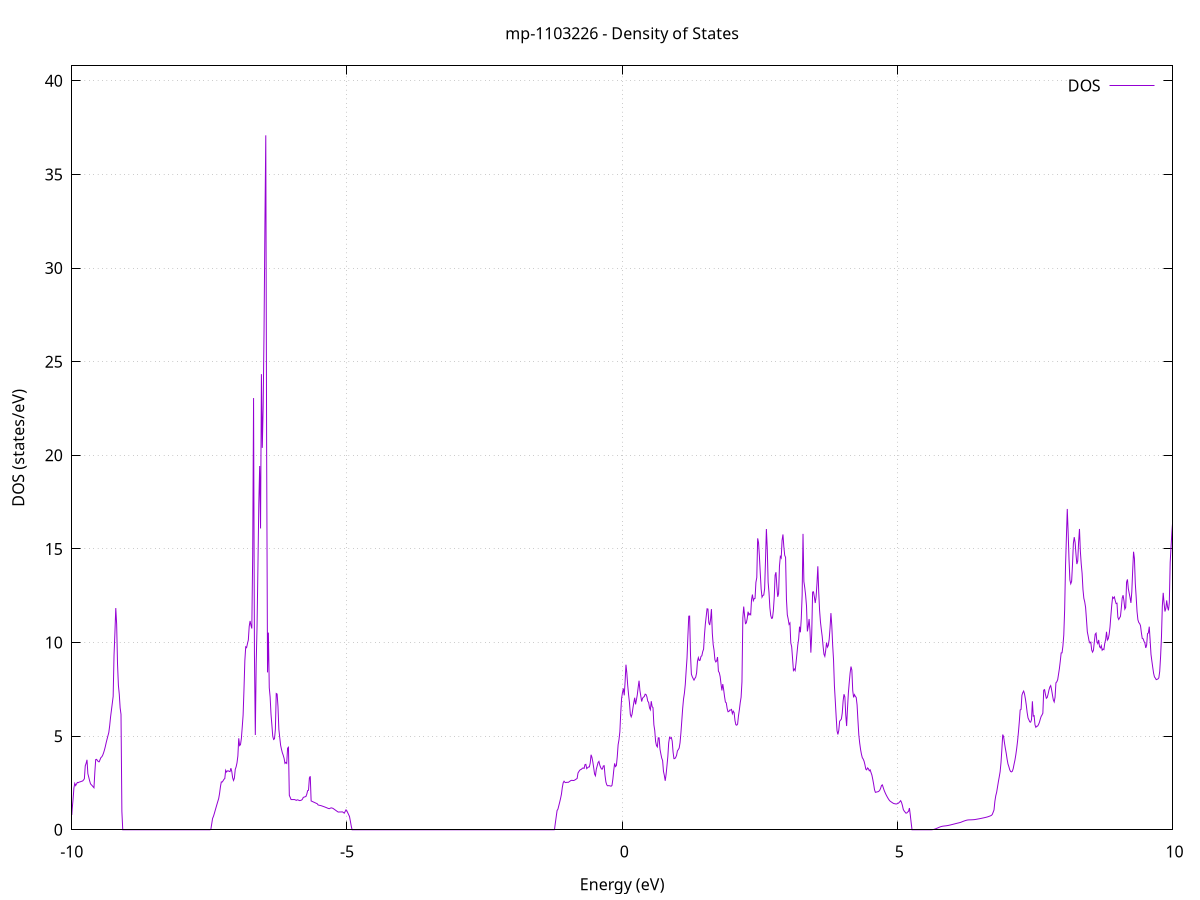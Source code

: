 set title 'mp-1103226 - Density of States'
set xlabel 'Energy (eV)'
set ylabel 'DOS (states/eV)'
set grid
set xrange [-10:10]
set yrange [0:40.800]
set xzeroaxis lt -1
set terminal png size 800,600
set output 'mp-1103226_dos_gnuplot.png'
plot '-' using 1:2 with lines title 'DOS'
-18.835700 0.000000
-18.819900 0.000000
-18.804000 0.000000
-18.788200 0.000000
-18.772300 0.000000
-18.756500 0.000000
-18.740700 0.000000
-18.724800 0.000000
-18.709000 0.000000
-18.693100 0.000000
-18.677300 0.000000
-18.661400 0.000000
-18.645600 0.000000
-18.629700 0.000000
-18.613900 0.000000
-18.598000 0.000000
-18.582200 0.000000
-18.566300 0.000000
-18.550500 0.000000
-18.534600 0.000000
-18.518800 0.000000
-18.503000 0.000000
-18.487100 0.000000
-18.471300 0.000000
-18.455400 0.000000
-18.439600 0.000000
-18.423700 0.000000
-18.407900 0.000000
-18.392000 0.000000
-18.376200 0.000000
-18.360300 0.000000
-18.344500 0.000000
-18.328600 0.000000
-18.312800 0.000000
-18.296900 0.000000
-18.281100 0.000000
-18.265200 0.000000
-18.249400 0.000000
-18.233600 0.000000
-18.217700 0.000000
-18.201900 0.000000
-18.186000 0.000000
-18.170200 0.000000
-18.154300 0.000000
-18.138500 0.000000
-18.122600 0.000000
-18.106800 0.000000
-18.090900 0.000000
-18.075100 0.000000
-18.059200 0.000000
-18.043400 0.000000
-18.027500 0.000000
-18.011700 0.000000
-17.995900 0.000000
-17.980000 0.000000
-17.964200 0.000000
-17.948300 0.000000
-17.932500 0.000000
-17.916600 0.000000
-17.900800 0.000000
-17.884900 0.000000
-17.869100 0.000000
-17.853200 0.000000
-17.837400 0.000000
-17.821500 0.000000
-17.805700 0.000000
-17.789800 0.000000
-17.774000 0.000000
-17.758200 0.000000
-17.742300 0.000000
-17.726500 0.000000
-17.710600 0.000000
-17.694800 0.000000
-17.678900 0.000000
-17.663100 0.000000
-17.647200 0.000000
-17.631400 0.000000
-17.615500 0.000000
-17.599700 0.000000
-17.583800 0.000000
-17.568000 0.000000
-17.552100 0.000000
-17.536300 0.000000
-17.520400 0.000000
-17.504600 0.000000
-17.488800 0.000000
-17.472900 0.000000
-17.457100 0.000000
-17.441200 0.000000
-17.425400 0.000000
-17.409500 0.000000
-17.393700 2.928800
-17.377800 44.046900
-17.362000 61.046200
-17.346100 76.890500
-17.330300 90.731800
-17.314400 94.679200
-17.298600 87.419400
-17.282700 48.438400
-17.266900 78.795900
-17.251100 110.545700
-17.235200 166.206200
-17.219400 251.821200
-17.203500 87.209200
-17.187700 87.156700
-17.171800 81.493800
-17.156000 119.055600
-17.140100 35.251300
-17.124300 0.000000
-17.108400 0.000000
-17.092600 0.000000
-17.076700 0.000000
-17.060900 0.000000
-17.045000 0.000000
-17.029200 0.000000
-17.013400 0.000000
-16.997500 0.000000
-16.981700 0.000000
-16.965800 0.000000
-16.950000 0.000000
-16.934100 0.000000
-16.918300 0.000000
-16.902400 0.000000
-16.886600 0.000000
-16.870700 0.000000
-16.854900 0.000000
-16.839000 0.000000
-16.823200 0.000000
-16.807300 0.000000
-16.791500 0.000000
-16.775600 0.000000
-16.759800 0.000000
-16.744000 0.000000
-16.728100 0.000000
-16.712300 0.000000
-16.696400 0.000000
-16.680600 0.000000
-16.664700 0.000000
-16.648900 0.000000
-16.633000 0.000000
-16.617200 0.000000
-16.601300 0.000000
-16.585500 0.000000
-16.569600 0.000000
-16.553800 0.000000
-16.537900 0.000000
-16.522100 0.000000
-16.506300 0.000000
-16.490400 0.000000
-16.474600 0.000000
-16.458700 0.000000
-16.442900 0.000000
-16.427000 0.000000
-16.411200 0.000000
-16.395300 0.000000
-16.379500 0.000000
-16.363600 0.000000
-16.347800 0.000000
-16.331900 0.000000
-16.316100 0.000000
-16.300200 0.000000
-16.284400 0.000000
-16.268600 0.000000
-16.252700 0.000000
-16.236900 0.000000
-16.221000 0.000000
-16.205200 0.000000
-16.189300 0.000000
-16.173500 0.000000
-16.157600 0.000000
-16.141800 0.000000
-16.125900 0.000000
-16.110100 0.000000
-16.094200 0.000000
-16.078400 0.000000
-16.062500 0.000000
-16.046700 0.000000
-16.030900 0.000000
-16.015000 0.000000
-15.999200 0.000000
-15.983300 0.000000
-15.967500 0.000000
-15.951600 0.000000
-15.935800 0.000000
-15.919900 0.000000
-15.904100 0.000000
-15.888200 0.000000
-15.872400 0.000000
-15.856500 0.000000
-15.840700 0.000000
-15.824800 0.000000
-15.809000 0.000000
-15.793100 0.000000
-15.777300 0.000000
-15.761500 0.000000
-15.745600 0.000000
-15.729800 0.000000
-15.713900 0.000000
-15.698100 0.000000
-15.682200 0.000000
-15.666400 0.000000
-15.650500 0.000000
-15.634700 0.000000
-15.618800 0.000000
-15.603000 0.000000
-15.587100 0.000000
-15.571300 0.000000
-15.555400 0.000000
-15.539600 0.000000
-15.523800 0.000000
-15.507900 0.000000
-15.492100 0.000000
-15.476200 0.000000
-15.460400 0.000000
-15.444500 0.000000
-15.428700 0.000000
-15.412800 0.000000
-15.397000 0.000000
-15.381100 0.000000
-15.365300 0.000000
-15.349400 0.000000
-15.333600 0.000000
-15.317700 0.000000
-15.301900 0.000000
-15.286100 0.000000
-15.270200 0.000000
-15.254400 0.000000
-15.238500 0.000000
-15.222700 0.000000
-15.206800 0.000000
-15.191000 0.000000
-15.175100 0.000000
-15.159300 0.000000
-15.143400 0.000000
-15.127600 0.000000
-15.111700 0.000000
-15.095900 0.000000
-15.080000 0.000000
-15.064200 0.000000
-15.048300 0.000000
-15.032500 0.000000
-15.016700 0.000000
-15.000800 0.000000
-14.985000 0.000000
-14.969100 0.000000
-14.953300 0.000000
-14.937400 0.000000
-14.921600 0.000000
-14.905700 0.000000
-14.889900 0.000000
-14.874000 0.000000
-14.858200 0.000000
-14.842300 0.000000
-14.826500 0.000000
-14.810600 0.000000
-14.794800 0.000000
-14.779000 0.000000
-14.763100 0.000000
-14.747300 0.000000
-14.731400 0.000000
-14.715600 0.000000
-14.699700 0.000000
-14.683900 0.000000
-14.668000 0.000000
-14.652200 0.000000
-14.636300 0.000000
-14.620500 0.000000
-14.604600 0.000000
-14.588800 0.000000
-14.572900 0.000000
-14.557100 0.000000
-14.541300 0.000000
-14.525400 0.000000
-14.509600 0.000000
-14.493700 0.000000
-14.477900 0.000000
-14.462000 0.000000
-14.446200 0.000000
-14.430300 0.000000
-14.414500 0.000000
-14.398600 0.000000
-14.382800 0.000000
-14.366900 0.000000
-14.351100 0.000000
-14.335200 0.000000
-14.319400 0.000000
-14.303600 0.000000
-14.287700 0.000000
-14.271900 0.000000
-14.256000 0.000000
-14.240200 0.000000
-14.224300 0.000000
-14.208500 0.000000
-14.192600 0.000000
-14.176800 0.000000
-14.160900 0.000000
-14.145100 0.000000
-14.129200 0.000000
-14.113400 0.000000
-14.097500 0.000000
-14.081700 0.000000
-14.065800 0.000000
-14.050000 0.000000
-14.034200 0.000000
-14.018300 0.000000
-14.002500 0.000000
-13.986600 0.000000
-13.970800 0.000000
-13.954900 0.000000
-13.939100 0.000000
-13.923200 0.000000
-13.907400 0.000000
-13.891500 0.000000
-13.875700 0.000000
-13.859800 0.000000
-13.844000 0.000000
-13.828100 0.000000
-13.812300 0.000000
-13.796500 0.000000
-13.780600 0.000000
-13.764800 0.000000
-13.748900 0.000000
-13.733100 0.000000
-13.717200 0.000000
-13.701400 0.000000
-13.685500 0.000000
-13.669700 0.000000
-13.653800 0.000000
-13.638000 0.000000
-13.622100 0.000000
-13.606300 0.000000
-13.590400 0.000000
-13.574600 0.000000
-13.558800 0.000000
-13.542900 0.000000
-13.527100 0.000000
-13.511200 0.000000
-13.495400 0.000000
-13.479500 0.000000
-13.463700 0.000000
-13.447800 0.000000
-13.432000 0.000000
-13.416100 0.000000
-13.400300 0.000000
-13.384400 0.000000
-13.368600 0.000000
-13.352700 0.000000
-13.336900 0.000000
-13.321000 0.000000
-13.305200 0.000000
-13.289400 0.000000
-13.273500 0.000000
-13.257700 0.000000
-13.241800 0.000000
-13.226000 0.000000
-13.210100 0.000000
-13.194300 0.000000
-13.178400 0.000000
-13.162600 0.000000
-13.146700 0.000000
-13.130900 0.000000
-13.115000 0.000000
-13.099200 0.000000
-13.083300 0.000000
-13.067500 0.000000
-13.051700 0.000000
-13.035800 0.000000
-13.020000 0.000000
-13.004100 0.000000
-12.988300 0.000000
-12.972400 0.000000
-12.956600 0.000000
-12.940700 0.000000
-12.924900 0.000000
-12.909000 0.000000
-12.893200 0.000000
-12.877300 0.000000
-12.861500 0.000000
-12.845600 0.000000
-12.829800 0.000000
-12.814000 0.000000
-12.798100 0.000000
-12.782300 0.000000
-12.766400 0.000000
-12.750600 0.000000
-12.734700 0.000000
-12.718900 0.000000
-12.703000 0.000000
-12.687200 0.000000
-12.671300 0.000000
-12.655500 0.000000
-12.639600 0.000000
-12.623800 0.000000
-12.607900 0.000000
-12.592100 0.000000
-12.576200 0.000000
-12.560400 0.000000
-12.544600 0.000000
-12.528700 0.000000
-12.512900 0.000000
-12.497000 0.000000
-12.481200 0.000000
-12.465300 0.000000
-12.449500 0.000000
-12.433600 0.000000
-12.417800 0.000000
-12.401900 0.000000
-12.386100 0.000000
-12.370200 0.000000
-12.354400 0.000000
-12.338500 0.000000
-12.322700 0.000000
-12.306900 0.000000
-12.291000 0.000000
-12.275200 0.000000
-12.259300 0.000000
-12.243500 0.000000
-12.227600 0.000000
-12.211800 0.000000
-12.195900 0.000000
-12.180100 0.000000
-12.164200 0.000000
-12.148400 0.000000
-12.132500 0.000000
-12.116700 0.000000
-12.100800 0.000000
-12.085000 0.000000
-12.069200 0.000000
-12.053300 0.000000
-12.037500 0.000000
-12.021600 0.000000
-12.005800 0.000000
-11.989900 0.000000
-11.974100 0.000000
-11.958200 0.000000
-11.942400 0.000000
-11.926500 0.000000
-11.910700 0.000000
-11.894800 0.000000
-11.879000 0.000000
-11.863100 0.000000
-11.847300 0.000000
-11.831500 0.000000
-11.815600 0.000000
-11.799800 0.000000
-11.783900 0.000000
-11.768100 0.000000
-11.752200 0.000000
-11.736400 0.000000
-11.720500 0.000000
-11.704700 0.000000
-11.688800 0.000000
-11.673000 0.000000
-11.657100 0.000000
-11.641300 0.000000
-11.625400 0.000000
-11.609600 0.000000
-11.593700 0.000000
-11.577900 0.000000
-11.562100 0.000000
-11.546200 0.000000
-11.530400 0.000000
-11.514500 0.000000
-11.498700 0.000000
-11.482800 0.000000
-11.467000 0.000000
-11.451100 0.000000
-11.435300 0.000000
-11.419400 0.000000
-11.403600 0.000000
-11.387700 0.000000
-11.371900 0.000000
-11.356000 0.000000
-11.340200 0.000000
-11.324400 0.000000
-11.308500 0.000000
-11.292700 0.000000
-11.276800 0.000000
-11.261000 0.000000
-11.245100 0.000000
-11.229300 0.000000
-11.213400 0.000000
-11.197600 0.000000
-11.181700 0.000000
-11.165900 0.000000
-11.150000 0.000000
-11.134200 0.000000
-11.118300 0.000000
-11.102500 0.000000
-11.086700 0.000000
-11.070800 0.000000
-11.055000 0.000000
-11.039100 0.000000
-11.023300 0.000000
-11.007400 0.000000
-10.991600 0.000000
-10.975700 0.000000
-10.959900 0.000000
-10.944000 0.000000
-10.928200 0.000000
-10.912300 0.000000
-10.896500 0.000000
-10.880600 0.000000
-10.864800 0.000000
-10.848900 0.000000
-10.833100 0.000000
-10.817300 0.000000
-10.801400 0.000000
-10.785600 0.000000
-10.769700 0.000000
-10.753900 0.000000
-10.738000 0.000000
-10.722200 0.000000
-10.706300 0.000000
-10.690500 0.000000
-10.674600 0.000000
-10.658800 0.000000
-10.642900 0.000000
-10.627100 0.000000
-10.611200 0.000000
-10.595400 0.000000
-10.579600 0.000000
-10.563700 0.000000
-10.547900 0.000000
-10.532000 0.000000
-10.516200 0.000000
-10.500300 0.000000
-10.484500 0.000000
-10.468600 0.000000
-10.452800 0.000000
-10.436900 0.000000
-10.421100 0.000000
-10.405200 0.000000
-10.389400 0.000000
-10.373500 0.000000
-10.357700 0.000000
-10.341900 0.000000
-10.326000 0.000000
-10.310200 0.000000
-10.294300 0.000000
-10.278500 0.000000
-10.262600 0.000000
-10.246800 0.000000
-10.230900 0.000000
-10.215100 0.000000
-10.199200 0.000000
-10.183400 0.000000
-10.167500 0.000000
-10.151700 0.000000
-10.135800 0.000000
-10.120000 0.000000
-10.104200 0.000000
-10.088300 0.000000
-10.072500 0.000000
-10.056600 0.000000
-10.040800 0.000000
-10.024900 0.000000
-10.009100 0.380600
-9.993200 1.099700
-9.977400 1.610700
-9.961500 2.229300
-9.945700 2.476300
-9.929800 2.363500
-9.914000 2.448900
-9.898100 2.528500
-9.882300 2.515900
-9.866400 2.547000
-9.850600 2.557100
-9.834800 2.575200
-9.818900 2.592300
-9.803100 2.606700
-9.787200 2.657000
-9.771400 2.725000
-9.755500 3.415800
-9.739700 3.548200
-9.723800 3.737000
-9.708000 2.998200
-9.692100 2.811300
-9.676300 2.619000
-9.660400 2.456200
-9.644600 2.402900
-9.628700 2.355200
-9.612900 2.296700
-9.597100 2.244700
-9.581200 3.077800
-9.565400 3.749800
-9.549500 3.761300
-9.533700 3.695900
-9.517800 3.638500
-9.502000 3.630600
-9.486100 3.747600
-9.470300 3.857600
-9.454400 3.897800
-9.438600 3.981200
-9.422700 4.106800
-9.406900 4.258600
-9.391000 4.442500
-9.375200 4.651300
-9.359400 4.838000
-9.343500 5.018100
-9.327700 5.191100
-9.311800 5.552100
-9.296000 6.012200
-9.280100 6.382900
-9.264300 6.748300
-9.248400 7.126100
-9.232600 9.317300
-9.216700 10.501200
-9.200900 11.841700
-9.185000 10.981900
-9.169200 8.864300
-9.153300 7.719800
-9.137500 7.244900
-9.121600 6.513200
-9.105800 6.162700
-9.090000 0.983400
-9.074100 0.000000
-9.058300 0.000000
-9.042400 0.000000
-9.026600 0.000000
-9.010700 0.000000
-8.994900 0.000000
-8.979000 0.000000
-8.963200 0.000000
-8.947300 0.000000
-8.931500 0.000000
-8.915600 0.000000
-8.899800 0.000000
-8.883900 0.000000
-8.868100 0.000000
-8.852300 0.000000
-8.836400 0.000000
-8.820600 0.000000
-8.804700 0.000000
-8.788900 0.000000
-8.773000 0.000000
-8.757200 0.000000
-8.741300 0.000000
-8.725500 0.000000
-8.709600 0.000000
-8.693800 0.000000
-8.677900 0.000000
-8.662100 0.000000
-8.646200 0.000000
-8.630400 0.000000
-8.614600 0.000000
-8.598700 0.000000
-8.582900 0.000000
-8.567000 0.000000
-8.551200 0.000000
-8.535300 0.000000
-8.519500 0.000000
-8.503600 0.000000
-8.487800 0.000000
-8.471900 0.000000
-8.456100 0.000000
-8.440200 0.000000
-8.424400 0.000000
-8.408500 0.000000
-8.392700 0.000000
-8.376800 0.000000
-8.361000 0.000000
-8.345200 0.000000
-8.329300 0.000000
-8.313500 0.000000
-8.297600 0.000000
-8.281800 0.000000
-8.265900 0.000000
-8.250100 0.000000
-8.234200 0.000000
-8.218400 0.000000
-8.202500 0.000000
-8.186700 0.000000
-8.170800 0.000000
-8.155000 0.000000
-8.139100 0.000000
-8.123300 0.000000
-8.107500 0.000000
-8.091600 0.000000
-8.075800 0.000000
-8.059900 0.000000
-8.044100 0.000000
-8.028200 0.000000
-8.012400 0.000000
-7.996500 0.000000
-7.980700 0.000000
-7.964800 0.000000
-7.949000 0.000000
-7.933100 0.000000
-7.917300 0.000000
-7.901400 0.000000
-7.885600 0.000000
-7.869800 0.000000
-7.853900 0.000000
-7.838100 0.000000
-7.822200 0.000000
-7.806400 0.000000
-7.790500 0.000000
-7.774700 0.000000
-7.758800 0.000000
-7.743000 0.000000
-7.727100 0.000000
-7.711300 0.000000
-7.695400 0.000000
-7.679600 0.000000
-7.663700 0.000000
-7.647900 0.000000
-7.632100 0.000000
-7.616200 0.000000
-7.600400 0.000000
-7.584500 0.000000
-7.568700 0.000000
-7.552800 0.000000
-7.537000 0.000000
-7.521100 0.000000
-7.505300 0.000000
-7.489400 0.000000
-7.473600 0.023700
-7.457700 0.310900
-7.441900 0.605300
-7.426000 0.717200
-7.410200 0.867200
-7.394300 1.034100
-7.378500 1.196900
-7.362700 1.356600
-7.346800 1.514400
-7.331000 1.668300
-7.315100 1.936400
-7.299300 2.295800
-7.283400 2.555000
-7.267600 2.548800
-7.251700 2.613500
-7.235900 2.694400
-7.220000 2.736200
-7.204200 3.177700
-7.188300 3.086000
-7.172500 3.145400
-7.156600 3.147500
-7.140800 3.119100
-7.125000 3.105700
-7.109100 3.290200
-7.093300 3.116100
-7.077400 2.779800
-7.061600 2.633600
-7.045700 2.755900
-7.029900 3.222600
-7.014000 3.363600
-6.998200 3.575200
-6.982300 3.942600
-6.966500 4.886600
-6.950600 4.497500
-6.934800 4.544900
-6.918900 4.874100
-6.903100 5.478900
-6.887300 6.122300
-6.871400 7.491800
-6.855600 9.032800
-6.839700 9.769200
-6.823900 9.729200
-6.808000 9.946800
-6.792200 10.135600
-6.776300 10.859700
-6.760500 11.153500
-6.744600 10.918700
-6.728800 10.750500
-6.712900 14.737000
-6.697100 23.058000
-6.681200 9.345100
-6.665400 5.063100
-6.649500 8.890300
-6.633700 10.889200
-6.617900 14.043800
-6.602000 17.413200
-6.586200 19.427700
-6.570300 16.092200
-6.554500 24.334100
-6.538600 20.397500
-6.522800 22.553100
-6.506900 26.643700
-6.491100 32.271300
-6.475200 37.090700
-6.459400 20.146200
-6.443500 8.405200
-6.427700 10.529300
-6.411800 7.588000
-6.396000 7.086800
-6.380200 6.170500
-6.364300 5.597600
-6.348500 4.990700
-6.332600 4.822400
-6.316800 4.861100
-6.300900 5.369700
-6.285100 7.279300
-6.269200 7.249800
-6.253400 6.573400
-6.237500 5.363700
-6.221700 4.934700
-6.205800 4.516700
-6.190000 4.297700
-6.174100 4.111400
-6.158300 3.979300
-6.142500 3.815500
-6.126600 3.546400
-6.110800 3.595600
-6.094900 3.547800
-6.079100 4.356800
-6.063200 4.407100
-6.047400 1.836100
-6.031500 1.730500
-6.015700 1.614300
-5.999800 1.613200
-5.984000 1.613700
-5.968100 1.614100
-5.952300 1.614400
-5.936400 1.593400
-5.920600 1.571500
-5.904800 1.598300
-5.888900 1.591600
-5.873100 1.571900
-5.857200 1.556400
-5.841400 1.570400
-5.825500 1.586300
-5.809700 1.629400
-5.793800 1.729700
-5.778000 1.745600
-5.762100 1.761400
-5.746300 1.777200
-5.730400 1.896300
-5.714600 2.090500
-5.698700 2.112200
-5.682900 2.770100
-5.667000 2.858100
-5.651200 1.540300
-5.635400 1.518900
-5.619500 1.497500
-5.603700 1.476100
-5.587800 1.454700
-5.572000 1.433300
-5.556100 1.411900
-5.540300 1.390600
-5.524400 1.326200
-5.508600 1.312800
-5.492700 1.303400
-5.476900 1.293900
-5.461000 1.278100
-5.445200 1.261400
-5.429300 1.244800
-5.413500 1.228100
-5.397700 1.211200
-5.381800 1.191800
-5.366000 1.172300
-5.350100 1.152900
-5.334300 1.133400
-5.318400 1.127800
-5.302600 1.153700
-5.286700 1.172200
-5.270900 1.158900
-5.255000 1.144500
-5.239200 1.111300
-5.223300 1.078200
-5.207500 1.045000
-5.191600 1.011900
-5.175800 0.978700
-5.160000 0.947700
-5.144100 0.949100
-5.128300 0.950600
-5.112400 0.952000
-5.096600 0.953400
-5.080700 0.954900
-5.064900 0.920900
-5.049000 0.886300
-5.033200 0.975800
-5.017300 1.065300
-5.001500 1.007300
-4.985600 0.907700
-4.969800 0.808100
-4.953900 0.708500
-4.938100 0.456900
-4.922200 0.194600
-4.906400 0.000000
-4.890600 0.000000
-4.874700 0.000000
-4.858900 0.000000
-4.843000 0.000000
-4.827200 0.000000
-4.811300 0.000000
-4.795500 0.000000
-4.779600 0.000000
-4.763800 0.000000
-4.747900 0.000000
-4.732100 0.000000
-4.716200 0.000000
-4.700400 0.000000
-4.684500 0.000000
-4.668700 0.000000
-4.652900 0.000000
-4.637000 0.000000
-4.621200 0.000000
-4.605300 0.000000
-4.589500 0.000000
-4.573600 0.000000
-4.557800 0.000000
-4.541900 0.000000
-4.526100 0.000000
-4.510200 0.000000
-4.494400 0.000000
-4.478500 0.000000
-4.462700 0.000000
-4.446800 0.000000
-4.431000 0.000000
-4.415200 0.000000
-4.399300 0.000000
-4.383500 0.000000
-4.367600 0.000000
-4.351800 0.000000
-4.335900 0.000000
-4.320100 0.000000
-4.304200 0.000000
-4.288400 0.000000
-4.272500 0.000000
-4.256700 0.000000
-4.240800 0.000000
-4.225000 0.000000
-4.209100 0.000000
-4.193300 0.000000
-4.177400 0.000000
-4.161600 0.000000
-4.145800 0.000000
-4.129900 0.000000
-4.114100 0.000000
-4.098200 0.000000
-4.082400 0.000000
-4.066500 0.000000
-4.050700 0.000000
-4.034800 0.000000
-4.019000 0.000000
-4.003100 0.000000
-3.987300 0.000000
-3.971400 0.000000
-3.955600 0.000000
-3.939700 0.000000
-3.923900 0.000000
-3.908100 0.000000
-3.892200 0.000000
-3.876400 0.000000
-3.860500 0.000000
-3.844700 0.000000
-3.828800 0.000000
-3.813000 0.000000
-3.797100 0.000000
-3.781300 0.000000
-3.765400 0.000000
-3.749600 0.000000
-3.733700 0.000000
-3.717900 0.000000
-3.702000 0.000000
-3.686200 0.000000
-3.670400 0.000000
-3.654500 0.000000
-3.638700 0.000000
-3.622800 0.000000
-3.607000 0.000000
-3.591100 0.000000
-3.575300 0.000000
-3.559400 0.000000
-3.543600 0.000000
-3.527700 0.000000
-3.511900 0.000000
-3.496000 0.000000
-3.480200 0.000000
-3.464300 0.000000
-3.448500 0.000000
-3.432700 0.000000
-3.416800 0.000000
-3.401000 0.000000
-3.385100 0.000000
-3.369300 0.000000
-3.353400 0.000000
-3.337600 0.000000
-3.321700 0.000000
-3.305900 0.000000
-3.290000 0.000000
-3.274200 0.000000
-3.258300 0.000000
-3.242500 0.000000
-3.226600 0.000000
-3.210800 0.000000
-3.194900 0.000000
-3.179100 0.000000
-3.163300 0.000000
-3.147400 0.000000
-3.131600 0.000000
-3.115700 0.000000
-3.099900 0.000000
-3.084000 0.000000
-3.068200 0.000000
-3.052300 0.000000
-3.036500 0.000000
-3.020600 0.000000
-3.004800 0.000000
-2.988900 0.000000
-2.973100 0.000000
-2.957200 0.000000
-2.941400 0.000000
-2.925600 0.000000
-2.909700 0.000000
-2.893900 0.000000
-2.878000 0.000000
-2.862200 0.000000
-2.846300 0.000000
-2.830500 0.000000
-2.814600 0.000000
-2.798800 0.000000
-2.782900 0.000000
-2.767100 0.000000
-2.751200 0.000000
-2.735400 0.000000
-2.719500 0.000000
-2.703700 0.000000
-2.687900 0.000000
-2.672000 0.000000
-2.656200 0.000000
-2.640300 0.000000
-2.624500 0.000000
-2.608600 0.000000
-2.592800 0.000000
-2.576900 0.000000
-2.561100 0.000000
-2.545200 0.000000
-2.529400 0.000000
-2.513500 0.000000
-2.497700 0.000000
-2.481800 0.000000
-2.466000 0.000000
-2.450100 0.000000
-2.434300 0.000000
-2.418500 0.000000
-2.402600 0.000000
-2.386800 0.000000
-2.370900 0.000000
-2.355100 0.000000
-2.339200 0.000000
-2.323400 0.000000
-2.307500 0.000000
-2.291700 0.000000
-2.275800 0.000000
-2.260000 0.000000
-2.244100 0.000000
-2.228300 0.000000
-2.212400 0.000000
-2.196600 0.000000
-2.180800 0.000000
-2.164900 0.000000
-2.149100 0.000000
-2.133200 0.000000
-2.117400 0.000000
-2.101500 0.000000
-2.085700 0.000000
-2.069800 0.000000
-2.054000 0.000000
-2.038100 0.000000
-2.022300 0.000000
-2.006400 0.000000
-1.990600 0.000000
-1.974700 0.000000
-1.958900 0.000000
-1.943100 0.000000
-1.927200 0.000000
-1.911400 0.000000
-1.895500 0.000000
-1.879700 0.000000
-1.863800 0.000000
-1.848000 0.000000
-1.832100 0.000000
-1.816300 0.000000
-1.800400 0.000000
-1.784600 0.000000
-1.768700 0.000000
-1.752900 0.000000
-1.737000 0.000000
-1.721200 0.000000
-1.705400 0.000000
-1.689500 0.000000
-1.673700 0.000000
-1.657800 0.000000
-1.642000 0.000000
-1.626100 0.000000
-1.610300 0.000000
-1.594400 0.000000
-1.578600 0.000000
-1.562700 0.000000
-1.546900 0.000000
-1.531000 0.000000
-1.515200 0.000000
-1.499300 0.000000
-1.483500 0.000000
-1.467600 0.000000
-1.451800 0.000000
-1.436000 0.000000
-1.420100 0.000000
-1.404300 0.000000
-1.388400 0.000000
-1.372600 0.000000
-1.356700 0.000000
-1.340900 0.000000
-1.325000 0.000000
-1.309200 0.000000
-1.293300 0.000000
-1.277500 0.000000
-1.261600 0.000000
-1.245800 0.000000
-1.229900 0.004300
-1.214100 0.350800
-1.198300 0.689200
-1.182400 1.025400
-1.166600 1.104100
-1.150700 1.289300
-1.134900 1.472400
-1.119000 1.672200
-1.103200 1.898700
-1.087300 2.257600
-1.071500 2.509100
-1.055600 2.594400
-1.039800 2.535000
-1.023900 2.518600
-1.008100 2.535200
-0.992200 2.534300
-0.976400 2.536100
-0.960600 2.569700
-0.944700 2.603000
-0.928900 2.632600
-0.913000 2.643300
-0.897200 2.633200
-0.881300 2.631100
-0.865500 2.649100
-0.849600 2.677600
-0.833800 2.709200
-0.817900 2.742600
-0.802100 3.032600
-0.786200 3.110300
-0.770400 3.180100
-0.754500 3.214400
-0.738700 3.233500
-0.722800 3.288100
-0.707000 3.299300
-0.691200 3.278600
-0.675300 3.478400
-0.659500 3.494500
-0.643600 3.266300
-0.627800 3.312600
-0.611900 3.352900
-0.596100 3.357600
-0.580200 3.561600
-0.564400 4.006900
-0.548500 3.864500
-0.532700 3.619700
-0.516800 3.312000
-0.501000 2.977400
-0.485100 2.884500
-0.469300 3.236000
-0.453500 3.409200
-0.437600 3.589400
-0.421800 3.651100
-0.405900 3.450300
-0.390100 3.329400
-0.374200 3.244700
-0.358400 3.244400
-0.342500 3.407100
-0.326700 3.422300
-0.310800 2.895600
-0.295000 2.549200
-0.279100 2.397100
-0.263300 2.348800
-0.247400 2.356700
-0.231600 2.351800
-0.215800 2.339700
-0.199900 2.327400
-0.184100 2.372800
-0.168200 2.714500
-0.152400 3.173000
-0.136500 3.545300
-0.120700 3.377000
-0.104800 3.430300
-0.089000 3.899000
-0.073100 4.542900
-0.057300 4.811500
-0.041400 5.238400
-0.025600 6.246400
-0.009700 7.026900
0.006100 7.327700
0.022000 7.547500
0.037800 7.179400
0.053600 7.900500
0.069500 8.816000
0.085300 8.367900
0.101200 7.705800
0.117000 7.215800
0.132900 6.787100
0.148700 6.165400
0.164600 6.032100
0.180400 6.171300
0.196300 6.508900
0.212100 6.797300
0.228000 7.050800
0.243800 6.699000
0.259700 6.943300
0.275500 7.215500
0.291300 7.611900
0.307200 7.962400
0.323000 7.437600
0.338900 7.140500
0.354700 6.849700
0.370600 7.025700
0.386400 7.081100
0.402300 7.116500
0.418100 7.243000
0.434000 7.223100
0.449800 7.103400
0.465700 6.866200
0.481500 6.804200
0.497400 6.510400
0.513200 6.410500
0.529000 6.866800
0.544900 6.577900
0.560700 6.522900
0.576600 5.609200
0.592400 5.299700
0.608300 4.712200
0.624100 4.494300
0.640000 4.425900
0.655800 4.912200
0.671700 4.909200
0.687500 4.306400
0.703400 4.053400
0.719200 3.826300
0.735100 3.700400
0.750900 3.120200
0.766700 2.903700
0.782600 2.615900
0.798400 2.958000
0.814300 3.420100
0.830100 3.908500
0.846000 4.643500
0.861800 4.940500
0.877700 4.884100
0.893500 4.927800
0.909400 4.735700
0.925200 4.158300
0.941100 3.799000
0.956900 3.801700
0.972800 3.865300
0.988600 3.971600
1.004500 4.215600
1.020300 4.280500
1.036100 4.365200
1.052000 4.646800
1.067800 5.172700
1.083700 5.815900
1.099500 6.471300
1.115400 6.986700
1.131200 7.291900
1.147100 7.757000
1.162900 8.490100
1.178800 9.172100
1.194600 10.345700
1.210500 11.407500
1.226300 11.414700
1.242200 9.338700
1.258000 8.310900
1.273800 8.178200
1.289700 8.080500
1.305500 7.993400
1.321400 8.082400
1.337200 8.157400
1.353100 8.377600
1.368900 9.004200
1.384800 9.193900
1.400600 9.038800
1.416500 9.056200
1.432300 9.256000
1.448200 9.295000
1.464000 9.512600
1.479900 9.651000
1.495700 10.400300
1.511500 10.981900
1.527400 11.396200
1.543200 11.804100
1.559100 11.787900
1.574900 11.059700
1.590800 10.934900
1.606600 11.234500
1.622500 11.787700
1.638300 10.505400
1.654200 9.889200
1.670000 9.587100
1.685900 9.074400
1.701700 8.966000
1.717600 9.019900
1.733400 9.225600
1.749300 8.467800
1.765100 8.391300
1.780900 8.180000
1.796800 7.779000
1.812600 7.440500
1.828500 7.781500
1.844300 7.488600
1.860200 7.123100
1.876000 6.823100
1.891900 6.778000
1.907700 6.479800
1.923600 6.304300
1.939400 6.315900
1.955300 6.394200
1.971100 6.391100
1.987000 6.427000
2.002800 6.202400
2.018600 6.335200
2.034500 6.259100
2.050300 5.833200
2.066200 5.611000
2.082000 5.585300
2.097900 5.646900
2.113700 6.079800
2.129600 6.397900
2.145400 6.780500
2.161300 7.079700
2.177100 7.905100
2.193000 11.321700
2.208800 11.921600
2.224700 11.439500
2.240500 11.011100
2.256300 11.047500
2.272200 11.279700
2.288000 11.647800
2.303900 11.475100
2.319700 11.541100
2.335600 11.487300
2.351400 12.298800
2.367300 12.562500
2.383100 12.237400
2.399000 12.345500
2.414800 12.358700
2.430700 13.214500
2.446500 13.471200
2.462400 15.565000
2.478200 15.339400
2.494000 14.609300
2.509900 13.715000
2.525700 12.863900
2.541600 12.422700
2.557400 12.515900
2.573300 12.539000
2.589100 12.885500
2.605000 14.405000
2.620800 16.063200
2.636700 15.030900
2.652500 13.224700
2.668400 12.662600
2.684200 11.859200
2.700100 11.441900
2.715900 11.291700
2.731800 11.309800
2.747600 11.710900
2.763400 12.416200
2.779300 13.594300
2.795100 13.756000
2.811000 13.001400
2.826800 12.444500
2.842700 12.614800
2.858500 14.079100
2.874400 14.595800
2.890200 14.518100
2.906100 15.459300
2.921900 15.772900
2.937800 15.130200
2.953600 14.662600
2.969500 14.549200
2.985300 12.315700
3.001100 11.481800
3.017000 11.256500
3.032800 10.973200
3.048700 11.043200
3.064500 9.978200
3.080400 9.777400
3.096200 9.155100
3.112100 8.509000
3.127900 8.585800
3.143800 8.505000
3.159600 8.911100
3.175500 9.383200
3.191300 9.863200
3.207200 10.191200
3.223000 10.848000
3.238800 10.547100
3.254700 11.277100
3.270500 12.525300
3.286400 15.804500
3.302200 13.261500
3.318100 12.931300
3.333900 12.525000
3.349800 11.951300
3.365600 10.593600
3.381500 10.871900
3.397300 11.258700
3.413200 10.624800
3.429000 9.460100
3.444900 10.474600
3.460700 12.697000
3.476600 12.709900
3.492400 12.445400
3.508200 12.113500
3.524100 12.436400
3.539900 13.146400
3.555800 14.074000
3.571600 12.721300
3.587500 11.723200
3.603300 11.105300
3.619200 10.694300
3.635000 10.327500
3.650900 9.815500
3.666700 9.378100
3.682600 9.264600
3.698400 9.575000
3.714300 10.000600
3.730100 9.755500
3.745900 9.843800
3.761800 10.167000
3.777600 10.779500
3.793500 11.571600
3.809300 10.909300
3.825200 9.861700
3.841000 9.070700
3.856900 7.690300
3.872700 6.886700
3.888600 6.039700
3.904400 5.289300
3.920300 5.092800
3.936100 5.305100
3.952000 5.796900
3.967800 5.854300
3.983600 5.914300
3.999500 6.235400
4.015300 6.883100
4.031200 7.239300
4.047000 7.093500
4.062900 6.131200
4.078700 5.541500
4.094600 6.469200
4.110400 7.303500
4.126300 7.857900
4.142100 8.370400
4.158000 8.718200
4.173800 8.529100
4.189700 7.439300
4.205500 7.070400
4.221400 7.217900
4.237200 7.123500
4.253000 7.069100
4.268900 6.667300
4.284700 5.830500
4.300600 5.059000
4.316400 4.629100
4.332300 4.289900
4.348100 4.033600
4.364000 3.848300
4.379800 3.777000
4.395700 3.662800
4.411500 3.476900
4.427400 3.239000
4.443200 3.202200
4.459100 3.304700
4.474900 3.260000
4.490700 3.150100
4.506600 3.198900
4.522400 3.054800
4.538300 2.918500
4.554100 2.687700
4.570000 2.431600
4.585800 2.136600
4.601700 1.999400
4.617500 2.010700
4.633400 2.024100
4.649200 2.033000
4.665100 2.061200
4.680900 2.114000
4.696800 2.216400
4.712600 2.367400
4.728400 2.398800
4.744300 2.249700
4.760100 2.112900
4.776000 1.998400
4.791800 1.895600
4.807700 1.804200
4.823500 1.719100
4.839400 1.640700
4.855200 1.573100
4.871100 1.524400
4.886900 1.492700
4.902800 1.460900
4.918600 1.429200
4.934500 1.401700
4.950300 1.392900
4.966100 1.382200
4.982000 1.376900
4.997800 1.390400
5.013700 1.410400
5.029500 1.445900
5.045400 1.499600
5.061200 1.554600
5.077100 1.454100
5.092900 1.295700
5.108800 1.080700
5.124600 1.002600
5.140500 0.945500
5.156300 0.888400
5.172200 0.896000
5.188000 0.948900
5.203900 0.985300
5.219700 1.159600
5.235500 0.792100
5.251400 0.375500
5.267200 0.000000
5.283100 0.000000
5.298900 0.000000
5.314800 0.000000
5.330600 0.000000
5.346500 0.000000
5.362300 0.000000
5.378200 0.000000
5.394000 0.000000
5.409900 0.000000
5.425700 0.000000
5.441600 0.000000
5.457400 0.000000
5.473200 0.000000
5.489100 0.000000
5.504900 0.000000
5.520800 0.000000
5.536600 0.000000
5.552500 0.000000
5.568300 0.000000
5.584200 0.000000
5.600000 0.000000
5.615900 0.000400
5.631700 0.003800
5.647600 0.010600
5.663400 0.020800
5.679300 0.034500
5.695100 0.051500
5.710900 0.070500
5.726800 0.090800
5.742600 0.111100
5.758500 0.130900
5.774300 0.149900
5.790200 0.166000
5.806000 0.178800
5.821900 0.188800
5.837700 0.196500
5.853600 0.202200
5.869400 0.207200
5.885300 0.212700
5.901100 0.219400
5.917000 0.227400
5.932800 0.236600
5.948700 0.246900
5.964500 0.258100
5.980300 0.269600
5.996200 0.281200
6.012000 0.292900
6.027900 0.304800
6.043700 0.316800
6.059600 0.328900
6.075400 0.340700
6.091300 0.352200
6.107100 0.363500
6.123000 0.374700
6.138800 0.385600
6.154700 0.400200
6.170500 0.419900
6.186400 0.438500
6.202200 0.456300
6.218000 0.473000
6.233900 0.488700
6.249700 0.503200
6.265600 0.515900
6.281400 0.523100
6.297300 0.528500
6.313100 0.529200
6.329000 0.530600
6.344800 0.532400
6.360700 0.534900
6.376500 0.537900
6.392400 0.541400
6.408200 0.546200
6.424100 0.554300
6.439900 0.562400
6.455700 0.570600
6.471600 0.579000
6.487400 0.587700
6.503300 0.596600
6.519100 0.605900
6.535000 0.615600
6.550800 0.625700
6.566700 0.635800
6.582500 0.646200
6.598400 0.657100
6.614200 0.668500
6.630100 0.680500
6.645900 0.694200
6.661800 0.710800
6.677600 0.728100
6.693500 0.746800
6.709300 0.768900
6.725100 0.816900
6.741000 0.935300
6.756800 1.058000
6.772700 1.518600
6.788500 1.814500
6.804400 1.998000
6.820200 2.280000
6.836100 2.566600
6.851900 2.823400
6.867800 3.098000
6.883600 3.579100
6.899500 4.289800
6.915300 5.084900
6.931200 4.968600
6.947000 4.641900
6.962800 4.350400
6.978700 4.088000
6.994500 3.773200
7.010400 3.517500
7.026200 3.376900
7.042100 3.208600
7.057900 3.115200
7.073800 3.090300
7.089600 3.125000
7.105500 3.263800
7.121300 3.503100
7.137200 3.722700
7.153000 4.002100
7.168900 4.341400
7.184700 4.734400
7.200500 5.212000
7.216400 5.767100
7.232200 6.398600
7.248100 6.428600
7.263900 7.183000
7.279800 7.326400
7.295600 7.407800
7.311500 7.249500
7.327300 6.993100
7.343200 6.659800
7.359000 6.263000
7.374900 5.974100
7.390700 5.873700
7.406600 5.764000
7.422400 5.746900
7.438200 5.874500
7.454100 6.862800
7.469900 6.071500
7.485800 6.092400
7.501600 5.605900
7.517500 5.472900
7.533300 5.529700
7.549200 5.535100
7.565000 5.618200
7.580900 5.730200
7.596700 5.900700
7.612600 6.047800
7.628400 6.128400
7.644300 6.225400
7.660100 7.457900
7.676000 7.484700
7.691800 7.219900
7.707600 7.023800
7.723500 7.066300
7.739300 7.241400
7.755200 7.462500
7.771000 7.623300
7.786900 7.700000
7.802700 7.488800
7.818600 7.202100
7.834400 6.944000
7.850300 6.829000
7.866100 7.077400
7.882000 7.849000
7.897800 7.903100
7.913700 8.015200
7.929500 8.310900
7.945300 8.617900
7.961200 9.008700
7.977000 9.444100
7.992900 9.452000
8.008700 9.813900
8.024600 10.404900
8.040400 11.745500
8.056300 14.106800
8.072100 15.612600
8.088000 17.134300
8.103800 15.895600
8.119700 14.437400
8.135500 13.346700
8.151400 13.138400
8.167200 13.267300
8.183000 14.171000
8.198900 15.291700
8.214700 15.628600
8.230600 15.344700
8.246400 14.719200
8.262300 14.192000
8.278100 14.354100
8.294000 15.362500
8.309800 16.065300
8.325700 14.879400
8.341500 14.203500
8.357400 13.696700
8.373200 12.835100
8.389100 12.363000
8.404900 12.173800
8.420800 11.876500
8.436600 11.240700
8.452400 10.573100
8.468300 10.336400
8.484100 10.080000
8.500000 9.979900
8.515800 10.021300
8.531700 9.600000
8.547500 9.488400
8.563400 9.590600
8.579200 10.015100
8.595100 10.443600
8.610900 10.502600
8.626800 10.037800
8.642600 9.943100
8.658500 10.137300
8.674300 9.780700
8.690100 9.715800
8.706000 9.834100
8.721800 9.590600
8.737700 9.654500
8.753500 9.624500
8.769400 9.967400
8.785200 10.156700
8.801100 10.573100
8.816900 10.133600
8.832800 10.202600
8.848600 10.433600
8.864500 10.827800
8.880300 11.429200
8.896200 11.995400
8.912000 12.424300
8.927800 12.367800
8.943700 12.436000
8.959500 12.240200
8.975400 12.081300
8.991200 12.100000
9.007100 11.349800
9.022900 11.231400
9.038800 11.315700
9.054600 11.401200
9.070500 11.857400
9.086300 12.379700
9.102200 12.528600
9.118000 12.227400
9.133900 11.783300
9.149700 11.874600
9.165500 13.223000
9.181400 13.373000
9.197200 12.879000
9.213100 12.634000
9.228900 12.395800
9.244800 12.117000
9.260600 12.713500
9.276500 13.844900
9.292300 14.850000
9.308200 14.494000
9.324000 13.157900
9.339900 12.437500
9.355700 11.655800
9.371600 11.214600
9.387400 11.068700
9.403300 11.014400
9.419100 10.894100
9.434900 10.518800
9.450800 10.216200
9.466600 10.200700
9.482500 10.061900
9.498300 9.975900
9.514200 9.713300
9.530000 9.855800
9.545900 10.476900
9.561700 10.514100
9.577600 10.847400
9.593400 10.131700
9.609300 9.366500
9.625100 9.013800
9.641000 8.675100
9.656800 8.356500
9.672600 8.164100
9.688500 8.099900
9.704300 8.018000
9.720200 8.035500
9.736000 8.058000
9.751900 8.116100
9.767700 8.458800
9.783600 9.243600
9.799400 10.284700
9.815300 11.954100
9.831100 12.654900
9.847000 12.103500
9.862800 11.657200
9.878700 11.819300
9.894500 12.251000
9.910300 11.900900
9.926200 11.716900
9.942000 12.126000
9.957900 14.273400
9.973700 15.123100
9.989600 15.919200
10.005400 16.557400
10.021300 16.513300
10.037100 16.135000
10.053000 14.850900
10.068800 15.141300
10.084700 14.865300
10.100500 15.084400
10.116400 14.479200
10.132200 14.132400
10.148100 14.547300
10.163900 14.899000
10.179700 14.954600
10.195600 15.059900
10.211400 14.778100
10.227300 14.192600
10.243100 14.072200
10.259000 14.043100
10.274800 14.210900
10.290700 14.054100
10.306500 13.604100
10.322400 12.655400
10.338200 12.157800
10.354100 12.376300
10.369900 12.163600
10.385800 11.865500
10.401600 11.321200
10.417400 10.680800
10.433300 10.363400
10.449100 10.435300
10.465000 10.870600
10.480800 11.520200
10.496700 12.236000
10.512500 12.860200
10.528400 12.946900
10.544200 12.874400
10.560100 12.755800
10.575900 13.250400
10.591800 13.533900
10.607600 12.353600
10.623500 11.534200
10.639300 12.844700
10.655100 14.303300
10.671000 14.407500
10.686800 13.178500
10.702700 10.764700
10.718500 10.693100
10.734400 11.359000
10.750200 11.255600
10.766100 10.517800
10.781900 9.259100
10.797800 8.701500
10.813600 8.179300
10.829500 7.871200
10.845300 7.786100
10.861200 8.171300
10.877000 8.492900
10.892900 8.853800
10.908700 8.819800
10.924500 8.683300
10.940400 8.239600
10.956200 6.965200
10.972100 6.347800
10.987900 6.231900
11.003800 6.074100
11.019600 5.874500
11.035500 5.811700
11.051300 5.907400
11.067200 6.065100
11.083000 5.897100
11.098900 5.907500
11.114700 5.915200
11.130600 5.213400
11.146400 4.601900
11.162200 3.929900
11.178100 3.385400
11.193900 2.915600
11.209800 2.479300
11.225600 2.325500
11.241500 1.973000
11.257300 1.198600
11.273200 0.730400
11.289000 0.510200
11.304900 0.334100
11.320700 0.192300
11.336600 0.101300
11.352400 0.058100
11.368300 0.039800
11.384100 0.024500
11.399900 0.011500
11.415800 0.000900
11.431600 0.000000
11.447500 0.000000
11.463300 0.000000
11.479200 0.000000
11.495000 0.000000
11.510900 0.000000
11.526700 0.000000
11.542600 0.000000
11.558400 0.000000
11.574300 0.000000
11.590100 0.000000
11.606000 0.000000
11.621800 0.000000
11.637600 0.000000
11.653500 0.000000
11.669300 0.000000
11.685200 0.000000
11.701000 0.000000
11.716900 0.000000
11.732700 0.000000
11.748600 0.000000
11.764400 0.000000
11.780300 0.000000
11.796100 0.000000
11.812000 0.000000
11.827800 0.000000
11.843700 0.000000
11.859500 0.000000
11.875400 0.000000
11.891200 0.000000
11.907000 0.000000
11.922900 0.000000
11.938700 0.000000
11.954600 0.000000
11.970400 0.000000
11.986300 0.000000
12.002100 0.000000
12.018000 0.000000
12.033800 0.000000
12.049700 0.000000
12.065500 0.000000
12.081400 0.000000
12.097200 0.000000
12.113100 0.000000
12.128900 0.000000
12.144700 0.000000
12.160600 0.000000
12.176400 0.000000
12.192300 0.000000
12.208100 0.000000
12.224000 0.000000
12.239800 0.000000
12.255700 0.000000
12.271500 0.000000
12.287400 0.000000
12.303200 0.000000
12.319100 0.000000
12.334900 0.000000
12.350800 0.000000
12.366600 0.000000
12.382400 0.000000
12.398300 0.000000
12.414100 0.000000
12.430000 0.000000
12.445800 0.000000
12.461700 0.000000
12.477500 0.000000
12.493400 0.000000
12.509200 0.000000
12.525100 0.000000
12.540900 0.000000
12.556800 0.000000
12.572600 0.000000
12.588500 0.000000
12.604300 0.000000
12.620200 0.000000
12.636000 0.000000
12.651800 0.000000
12.667700 0.000000
12.683500 0.000000
12.699400 0.000000
12.715200 0.000000
12.731100 0.000000
12.746900 0.000000
12.762800 0.000000
12.778600 0.000000
12.794500 0.000000
12.810300 0.000000
12.826200 0.000000
12.842000 0.000000
12.857900 0.000000
e
